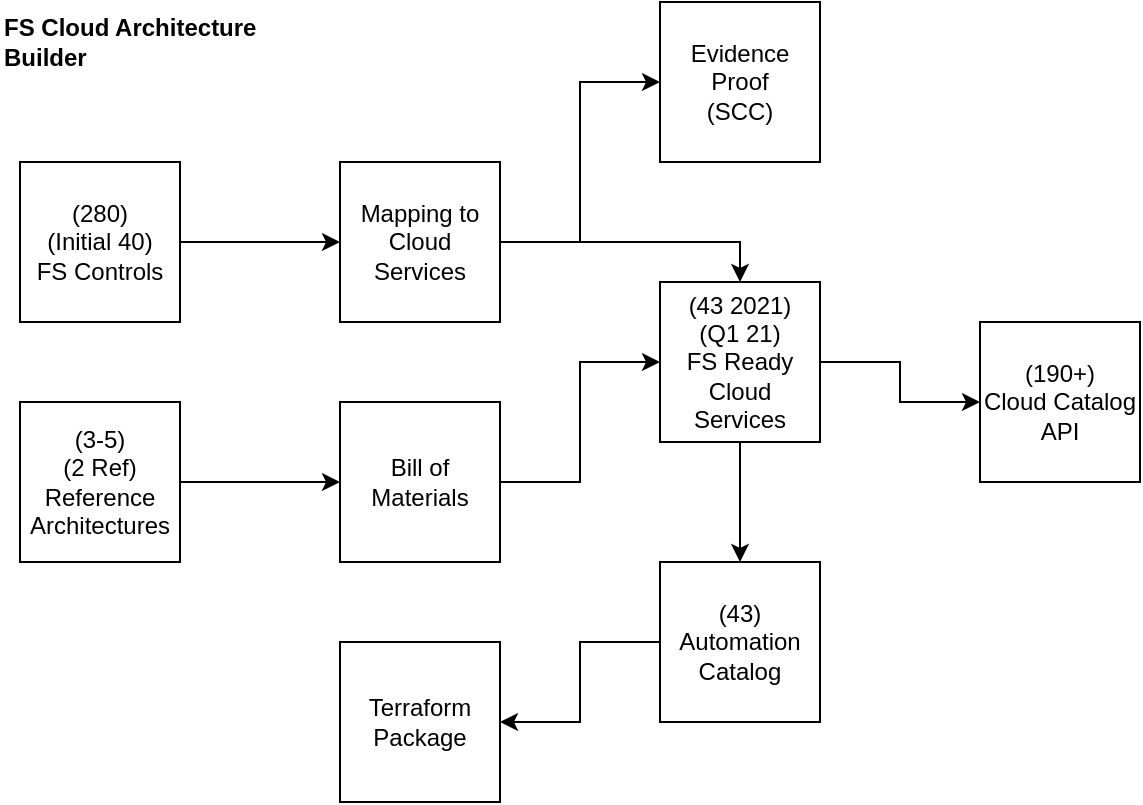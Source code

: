 <mxfile version="13.5.7" type="device"><diagram id="R2NehP78PL_PHXZMHroo" name="Page-1"><mxGraphModel dx="1106" dy="997" grid="1" gridSize="10" guides="1" tooltips="1" connect="1" arrows="1" fold="1" page="1" pageScale="1" pageWidth="850" pageHeight="1100" math="0" shadow="0"><root><mxCell id="0"/><mxCell id="1" parent="0"/><mxCell id="IykY2cJmSTnlpgjwsjTD-16" style="edgeStyle=orthogonalEdgeStyle;rounded=0;orthogonalLoop=1;jettySize=auto;html=1;entryX=0;entryY=0.5;entryDx=0;entryDy=0;" parent="1" source="IykY2cJmSTnlpgjwsjTD-1" target="IykY2cJmSTnlpgjwsjTD-9" edge="1"><mxGeometry relative="1" as="geometry"/></mxCell><mxCell id="IykY2cJmSTnlpgjwsjTD-17" style="edgeStyle=orthogonalEdgeStyle;rounded=0;orthogonalLoop=1;jettySize=auto;html=1;entryX=0.5;entryY=0;entryDx=0;entryDy=0;" parent="1" source="IykY2cJmSTnlpgjwsjTD-1" target="IykY2cJmSTnlpgjwsjTD-11" edge="1"><mxGeometry relative="1" as="geometry"/></mxCell><mxCell id="IykY2cJmSTnlpgjwsjTD-1" value="(43 2021)&lt;br&gt;(Q1 21)&lt;br&gt;FS Ready&lt;br&gt;Cloud Services" style="whiteSpace=wrap;html=1;aspect=fixed;" parent="1" vertex="1"><mxGeometry x="440" y="380" width="80" height="80" as="geometry"/></mxCell><mxCell id="IykY2cJmSTnlpgjwsjTD-14" style="edgeStyle=orthogonalEdgeStyle;rounded=0;orthogonalLoop=1;jettySize=auto;html=1;" parent="1" source="IykY2cJmSTnlpgjwsjTD-2" target="IykY2cJmSTnlpgjwsjTD-3" edge="1"><mxGeometry relative="1" as="geometry"/></mxCell><mxCell id="IykY2cJmSTnlpgjwsjTD-2" value="(280)&lt;br&gt;(Initial 40)&lt;br&gt;FS Controls" style="whiteSpace=wrap;html=1;aspect=fixed;" parent="1" vertex="1"><mxGeometry x="120" y="320" width="80" height="80" as="geometry"/></mxCell><mxCell id="IykY2cJmSTnlpgjwsjTD-13" style="edgeStyle=orthogonalEdgeStyle;rounded=0;orthogonalLoop=1;jettySize=auto;html=1;entryX=0.5;entryY=0;entryDx=0;entryDy=0;" parent="1" source="IykY2cJmSTnlpgjwsjTD-3" target="IykY2cJmSTnlpgjwsjTD-1" edge="1"><mxGeometry relative="1" as="geometry"/></mxCell><mxCell id="IxjStGwOCap4BHIkSAPU-2" style="edgeStyle=orthogonalEdgeStyle;rounded=0;orthogonalLoop=1;jettySize=auto;html=1;" edge="1" parent="1" source="IykY2cJmSTnlpgjwsjTD-3" target="IxjStGwOCap4BHIkSAPU-1"><mxGeometry relative="1" as="geometry"/></mxCell><mxCell id="IykY2cJmSTnlpgjwsjTD-3" value="Mapping to Cloud Services" style="whiteSpace=wrap;html=1;aspect=fixed;" parent="1" vertex="1"><mxGeometry x="280" y="320" width="80" height="80" as="geometry"/></mxCell><mxCell id="IykY2cJmSTnlpgjwsjTD-15" style="edgeStyle=orthogonalEdgeStyle;rounded=0;orthogonalLoop=1;jettySize=auto;html=1;entryX=0;entryY=0.5;entryDx=0;entryDy=0;" parent="1" source="IykY2cJmSTnlpgjwsjTD-6" target="IykY2cJmSTnlpgjwsjTD-7" edge="1"><mxGeometry relative="1" as="geometry"/></mxCell><mxCell id="IykY2cJmSTnlpgjwsjTD-6" value="(3-5)&lt;br&gt;(2 Ref)&lt;br&gt;Reference&lt;br&gt;Architectures" style="whiteSpace=wrap;html=1;aspect=fixed;" parent="1" vertex="1"><mxGeometry x="120" y="440" width="80" height="80" as="geometry"/></mxCell><mxCell id="IykY2cJmSTnlpgjwsjTD-12" style="edgeStyle=orthogonalEdgeStyle;rounded=0;orthogonalLoop=1;jettySize=auto;html=1;entryX=0;entryY=0.5;entryDx=0;entryDy=0;" parent="1" source="IykY2cJmSTnlpgjwsjTD-7" target="IykY2cJmSTnlpgjwsjTD-1" edge="1"><mxGeometry relative="1" as="geometry"/></mxCell><mxCell id="IykY2cJmSTnlpgjwsjTD-7" value="Bill of Materials" style="whiteSpace=wrap;html=1;aspect=fixed;" parent="1" vertex="1"><mxGeometry x="280" y="440" width="80" height="80" as="geometry"/></mxCell><mxCell id="IykY2cJmSTnlpgjwsjTD-9" value="(190+)&lt;br&gt;Cloud Catalog API" style="whiteSpace=wrap;html=1;aspect=fixed;" parent="1" vertex="1"><mxGeometry x="600" y="400" width="80" height="80" as="geometry"/></mxCell><mxCell id="IykY2cJmSTnlpgjwsjTD-19" style="edgeStyle=orthogonalEdgeStyle;rounded=0;orthogonalLoop=1;jettySize=auto;html=1;" parent="1" source="IykY2cJmSTnlpgjwsjTD-11" target="IykY2cJmSTnlpgjwsjTD-18" edge="1"><mxGeometry relative="1" as="geometry"/></mxCell><mxCell id="IykY2cJmSTnlpgjwsjTD-11" value="(43)&lt;br&gt;Automation&lt;br&gt;Catalog" style="whiteSpace=wrap;html=1;aspect=fixed;" parent="1" vertex="1"><mxGeometry x="440" y="520" width="80" height="80" as="geometry"/></mxCell><mxCell id="IykY2cJmSTnlpgjwsjTD-18" value="Terraform&lt;br&gt;Package" style="whiteSpace=wrap;html=1;aspect=fixed;" parent="1" vertex="1"><mxGeometry x="280" y="560" width="80" height="80" as="geometry"/></mxCell><mxCell id="IykY2cJmSTnlpgjwsjTD-21" value="FS Cloud Architecture Builder" style="text;html=1;strokeColor=none;fillColor=none;align=left;verticalAlign=middle;whiteSpace=wrap;rounded=0;fontStyle=1" parent="1" vertex="1"><mxGeometry x="110" y="250" width="160" height="20" as="geometry"/></mxCell><mxCell id="IxjStGwOCap4BHIkSAPU-1" value="Evidence&lt;br&gt;Proof&lt;br&gt;(SCC)" style="whiteSpace=wrap;html=1;aspect=fixed;" vertex="1" parent="1"><mxGeometry x="440" y="240" width="80" height="80" as="geometry"/></mxCell></root></mxGraphModel></diagram></mxfile>
